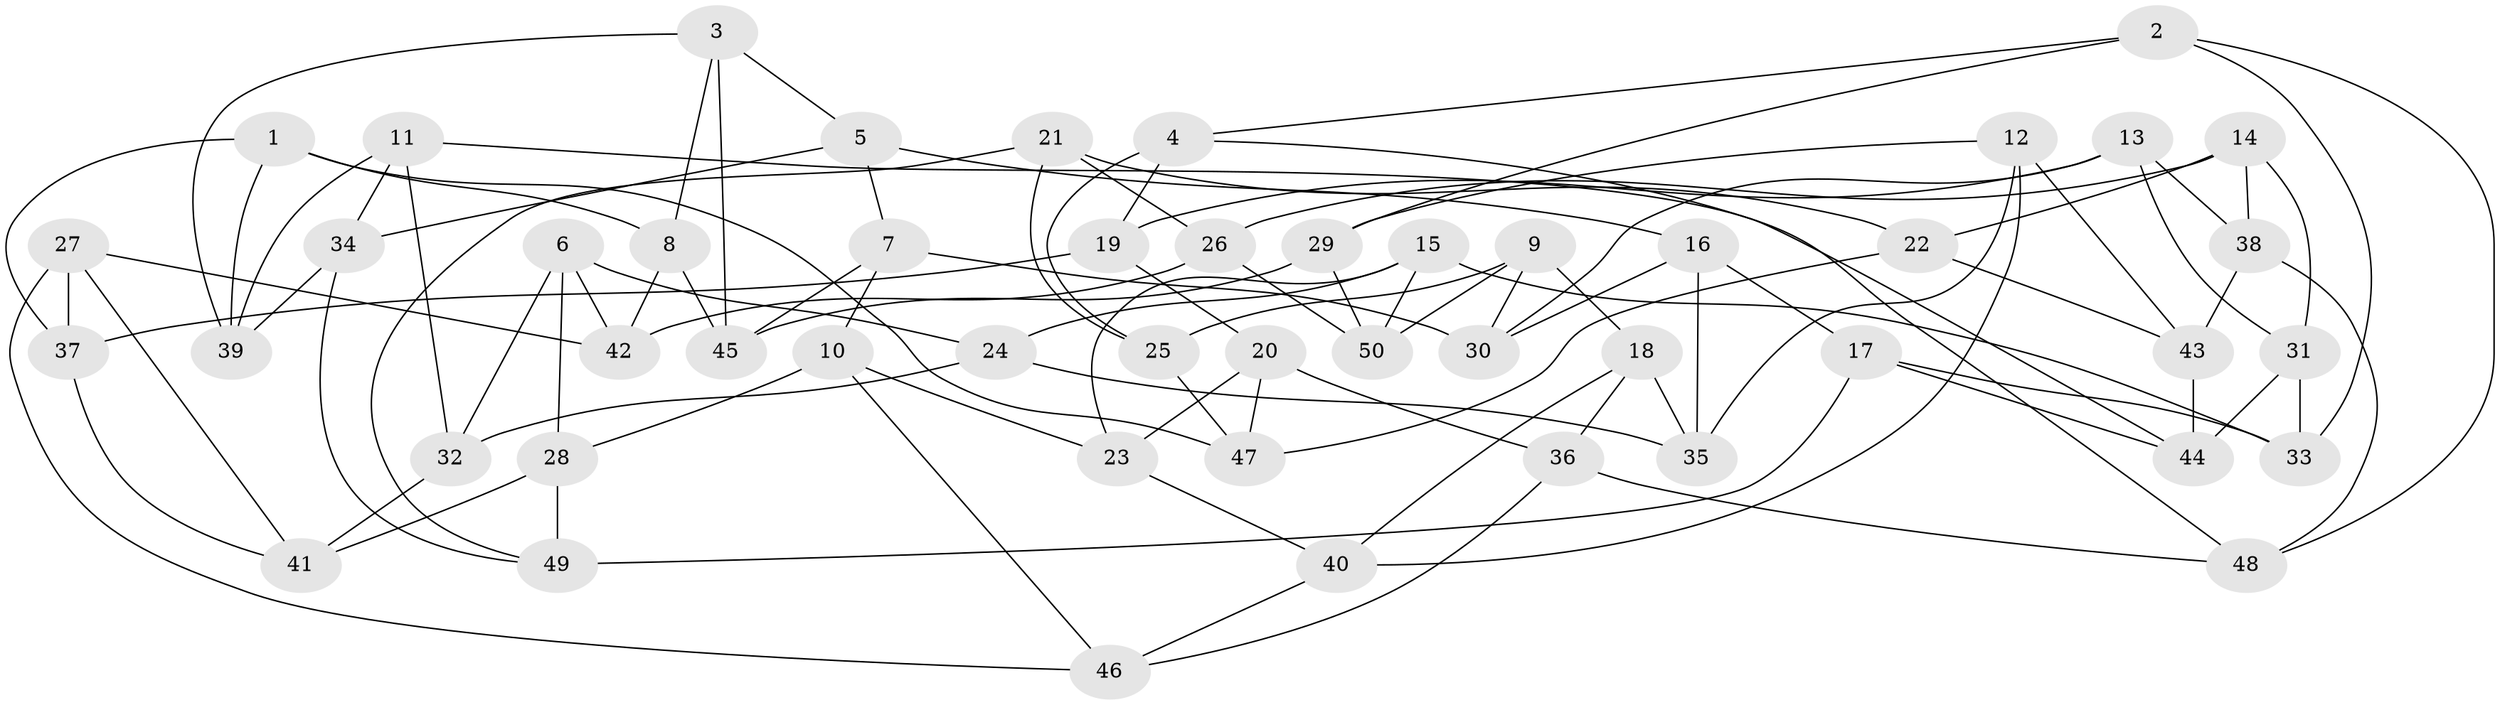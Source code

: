 // Generated by graph-tools (version 1.1) at 2025/57/03/09/25 04:57:00]
// undirected, 50 vertices, 100 edges
graph export_dot {
graph [start="1"]
  node [color=gray90,style=filled];
  1;
  2;
  3;
  4;
  5;
  6;
  7;
  8;
  9;
  10;
  11;
  12;
  13;
  14;
  15;
  16;
  17;
  18;
  19;
  20;
  21;
  22;
  23;
  24;
  25;
  26;
  27;
  28;
  29;
  30;
  31;
  32;
  33;
  34;
  35;
  36;
  37;
  38;
  39;
  40;
  41;
  42;
  43;
  44;
  45;
  46;
  47;
  48;
  49;
  50;
  1 -- 37;
  1 -- 39;
  1 -- 47;
  1 -- 8;
  2 -- 4;
  2 -- 33;
  2 -- 29;
  2 -- 48;
  3 -- 5;
  3 -- 45;
  3 -- 8;
  3 -- 39;
  4 -- 19;
  4 -- 25;
  4 -- 44;
  5 -- 34;
  5 -- 16;
  5 -- 7;
  6 -- 32;
  6 -- 28;
  6 -- 24;
  6 -- 42;
  7 -- 10;
  7 -- 30;
  7 -- 45;
  8 -- 42;
  8 -- 45;
  9 -- 50;
  9 -- 30;
  9 -- 18;
  9 -- 25;
  10 -- 23;
  10 -- 46;
  10 -- 28;
  11 -- 34;
  11 -- 48;
  11 -- 32;
  11 -- 39;
  12 -- 40;
  12 -- 43;
  12 -- 29;
  12 -- 35;
  13 -- 30;
  13 -- 19;
  13 -- 38;
  13 -- 31;
  14 -- 31;
  14 -- 38;
  14 -- 26;
  14 -- 22;
  15 -- 50;
  15 -- 24;
  15 -- 23;
  15 -- 33;
  16 -- 30;
  16 -- 35;
  16 -- 17;
  17 -- 49;
  17 -- 33;
  17 -- 44;
  18 -- 35;
  18 -- 40;
  18 -- 36;
  19 -- 37;
  19 -- 20;
  20 -- 23;
  20 -- 36;
  20 -- 47;
  21 -- 22;
  21 -- 25;
  21 -- 49;
  21 -- 26;
  22 -- 47;
  22 -- 43;
  23 -- 40;
  24 -- 35;
  24 -- 32;
  25 -- 47;
  26 -- 42;
  26 -- 50;
  27 -- 42;
  27 -- 41;
  27 -- 46;
  27 -- 37;
  28 -- 49;
  28 -- 41;
  29 -- 45;
  29 -- 50;
  31 -- 44;
  31 -- 33;
  32 -- 41;
  34 -- 49;
  34 -- 39;
  36 -- 46;
  36 -- 48;
  37 -- 41;
  38 -- 48;
  38 -- 43;
  40 -- 46;
  43 -- 44;
}
